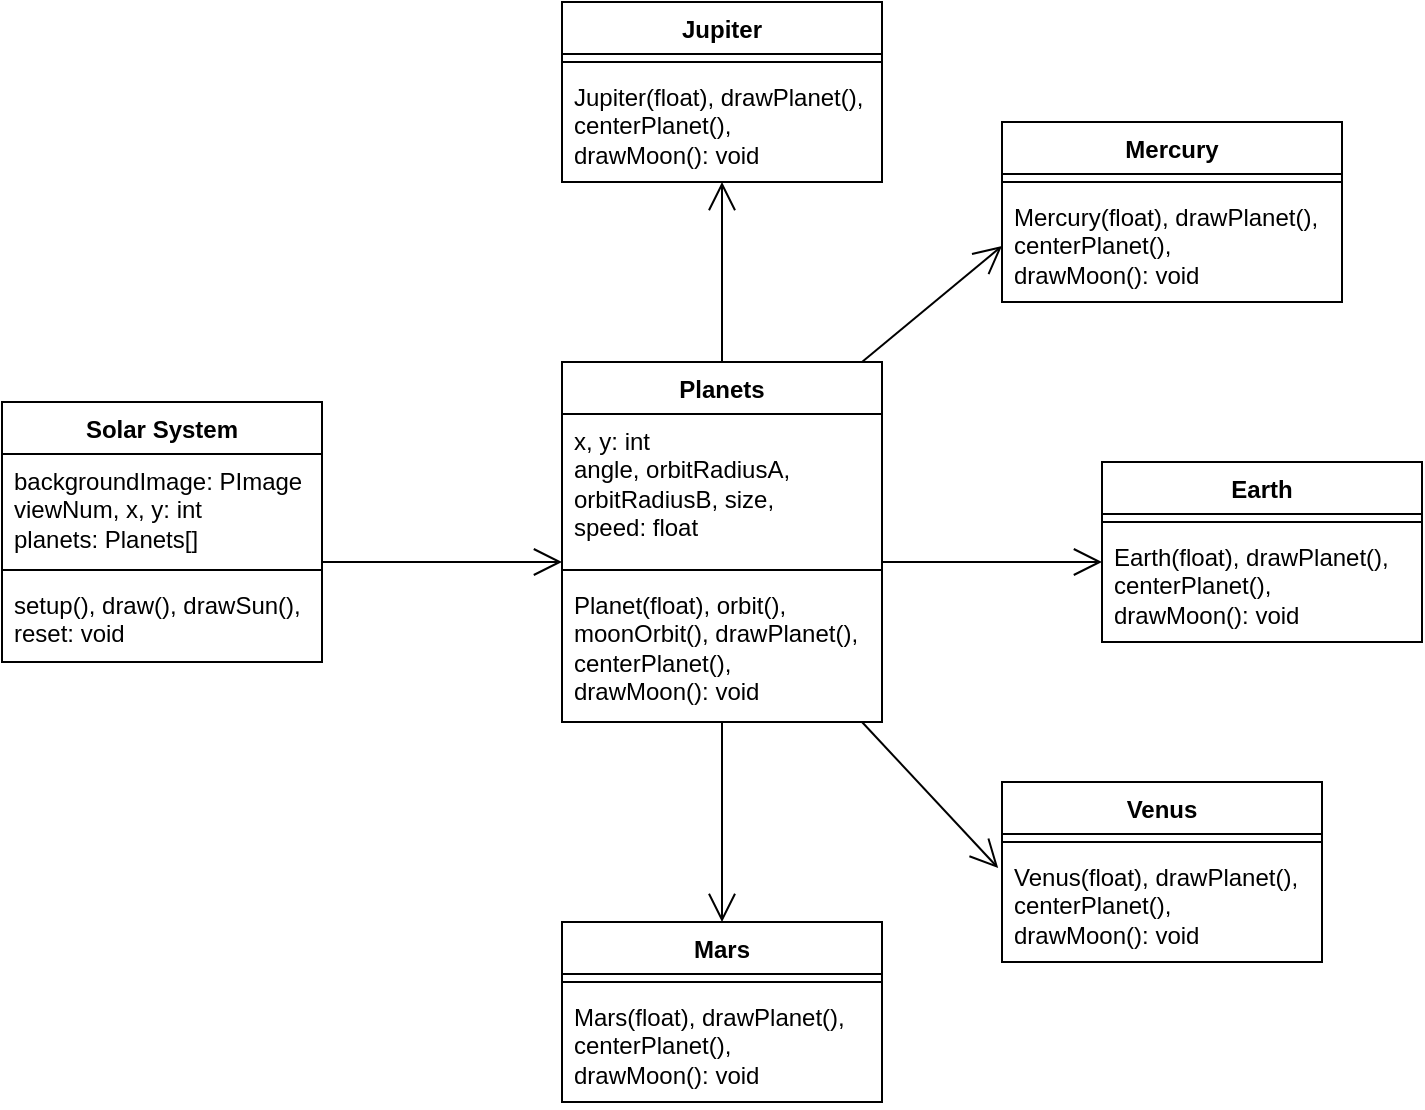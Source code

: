 <mxfile version="21.3.2" type="github">
  <diagram name="Page-1" id="xbVgbGlTYl8TZa3BJSAl">
    <mxGraphModel dx="1050" dy="573" grid="1" gridSize="10" guides="1" tooltips="1" connect="1" arrows="1" fold="1" page="1" pageScale="1" pageWidth="850" pageHeight="1100" math="0" shadow="0">
      <root>
        <mxCell id="0" />
        <mxCell id="1" parent="0" />
        <mxCell id="tuHTr1GuAD5cTpXDCdPZ-1" value="Solar System" style="swimlane;fontStyle=1;align=center;verticalAlign=top;childLayout=stackLayout;horizontal=1;startSize=26;horizontalStack=0;resizeParent=1;resizeParentMax=0;resizeLast=0;collapsible=1;marginBottom=0;whiteSpace=wrap;html=1;" parent="1" vertex="1">
          <mxGeometry x="80" y="360" width="160" height="130" as="geometry" />
        </mxCell>
        <mxCell id="tuHTr1GuAD5cTpXDCdPZ-2" value="backgroundImage: PImage&lt;br&gt;viewNum, x, y: int&lt;br&gt;planets: Planets[]&lt;br&gt;" style="text;strokeColor=none;fillColor=none;align=left;verticalAlign=top;spacingLeft=4;spacingRight=4;overflow=hidden;rotatable=0;points=[[0,0.5],[1,0.5]];portConstraint=eastwest;whiteSpace=wrap;html=1;" parent="tuHTr1GuAD5cTpXDCdPZ-1" vertex="1">
          <mxGeometry y="26" width="160" height="54" as="geometry" />
        </mxCell>
        <mxCell id="tuHTr1GuAD5cTpXDCdPZ-3" value="" style="line;strokeWidth=1;fillColor=none;align=left;verticalAlign=middle;spacingTop=-1;spacingLeft=3;spacingRight=3;rotatable=0;labelPosition=right;points=[];portConstraint=eastwest;strokeColor=inherit;" parent="tuHTr1GuAD5cTpXDCdPZ-1" vertex="1">
          <mxGeometry y="80" width="160" height="8" as="geometry" />
        </mxCell>
        <mxCell id="tuHTr1GuAD5cTpXDCdPZ-4" value="setup(), draw(), drawSun(), reset: void" style="text;strokeColor=none;fillColor=none;align=left;verticalAlign=top;spacingLeft=4;spacingRight=4;overflow=hidden;rotatable=0;points=[[0,0.5],[1,0.5]];portConstraint=eastwest;whiteSpace=wrap;html=1;" parent="tuHTr1GuAD5cTpXDCdPZ-1" vertex="1">
          <mxGeometry y="88" width="160" height="42" as="geometry" />
        </mxCell>
        <mxCell id="tuHTr1GuAD5cTpXDCdPZ-7" value="" style="endArrow=open;endFill=1;endSize=12;html=1;rounded=0;" parent="1" edge="1">
          <mxGeometry width="160" relative="1" as="geometry">
            <mxPoint x="240" y="440" as="sourcePoint" />
            <mxPoint x="360" y="440" as="targetPoint" />
          </mxGeometry>
        </mxCell>
        <mxCell id="tuHTr1GuAD5cTpXDCdPZ-8" value="Planets" style="swimlane;fontStyle=1;align=center;verticalAlign=top;childLayout=stackLayout;horizontal=1;startSize=26;horizontalStack=0;resizeParent=1;resizeParentMax=0;resizeLast=0;collapsible=1;marginBottom=0;whiteSpace=wrap;html=1;" parent="1" vertex="1">
          <mxGeometry x="360" y="340" width="160" height="180" as="geometry" />
        </mxCell>
        <mxCell id="tuHTr1GuAD5cTpXDCdPZ-32" value="" style="endArrow=open;endFill=1;endSize=12;html=1;rounded=0;entryX=0;entryY=0.5;entryDx=0;entryDy=0;" parent="tuHTr1GuAD5cTpXDCdPZ-8" target="tuHTr1GuAD5cTpXDCdPZ-28" edge="1">
          <mxGeometry width="160" relative="1" as="geometry">
            <mxPoint x="150" as="sourcePoint" />
            <mxPoint x="310" as="targetPoint" />
          </mxGeometry>
        </mxCell>
        <mxCell id="tuHTr1GuAD5cTpXDCdPZ-9" value="x, y: int&lt;br&gt;angle, orbitRadiusA, orbitRadiusB, size, &lt;br&gt;speed: float&lt;br&gt;" style="text;strokeColor=none;fillColor=none;align=left;verticalAlign=top;spacingLeft=4;spacingRight=4;overflow=hidden;rotatable=0;points=[[0,0.5],[1,0.5]];portConstraint=eastwest;whiteSpace=wrap;html=1;" parent="tuHTr1GuAD5cTpXDCdPZ-8" vertex="1">
          <mxGeometry y="26" width="160" height="74" as="geometry" />
        </mxCell>
        <mxCell id="tuHTr1GuAD5cTpXDCdPZ-10" value="" style="line;strokeWidth=1;fillColor=none;align=left;verticalAlign=middle;spacingTop=-1;spacingLeft=3;spacingRight=3;rotatable=0;labelPosition=right;points=[];portConstraint=eastwest;strokeColor=inherit;" parent="tuHTr1GuAD5cTpXDCdPZ-8" vertex="1">
          <mxGeometry y="100" width="160" height="8" as="geometry" />
        </mxCell>
        <mxCell id="tuHTr1GuAD5cTpXDCdPZ-11" value="Planet(float), orbit(), moonOrbit(), drawPlanet(), centerPlanet(), &lt;br&gt;drawMoon(): void" style="text;strokeColor=none;fillColor=none;align=left;verticalAlign=top;spacingLeft=4;spacingRight=4;overflow=hidden;rotatable=0;points=[[0,0.5],[1,0.5]];portConstraint=eastwest;whiteSpace=wrap;html=1;" parent="tuHTr1GuAD5cTpXDCdPZ-8" vertex="1">
          <mxGeometry y="108" width="160" height="72" as="geometry" />
        </mxCell>
        <mxCell id="tuHTr1GuAD5cTpXDCdPZ-12" value="" style="endArrow=open;endFill=1;endSize=12;html=1;rounded=0;" parent="1" edge="1">
          <mxGeometry width="160" relative="1" as="geometry">
            <mxPoint x="520" y="440" as="sourcePoint" />
            <mxPoint x="630" y="440" as="targetPoint" />
          </mxGeometry>
        </mxCell>
        <mxCell id="tuHTr1GuAD5cTpXDCdPZ-13" value="Earth" style="swimlane;fontStyle=1;align=center;verticalAlign=top;childLayout=stackLayout;horizontal=1;startSize=26;horizontalStack=0;resizeParent=1;resizeParentMax=0;resizeLast=0;collapsible=1;marginBottom=0;whiteSpace=wrap;html=1;" parent="1" vertex="1">
          <mxGeometry x="630" y="390" width="160" height="90" as="geometry" />
        </mxCell>
        <mxCell id="tuHTr1GuAD5cTpXDCdPZ-15" value="" style="line;strokeWidth=1;fillColor=none;align=left;verticalAlign=middle;spacingTop=-1;spacingLeft=3;spacingRight=3;rotatable=0;labelPosition=right;points=[];portConstraint=eastwest;strokeColor=inherit;" parent="tuHTr1GuAD5cTpXDCdPZ-13" vertex="1">
          <mxGeometry y="26" width="160" height="8" as="geometry" />
        </mxCell>
        <mxCell id="tuHTr1GuAD5cTpXDCdPZ-16" value="Earth(float), drawPlanet(), centerPlanet(),&lt;br style=&quot;border-color: var(--border-color);&quot;&gt;drawMoon(): void" style="text;strokeColor=none;fillColor=none;align=left;verticalAlign=top;spacingLeft=4;spacingRight=4;overflow=hidden;rotatable=0;points=[[0,0.5],[1,0.5]];portConstraint=eastwest;whiteSpace=wrap;html=1;" parent="tuHTr1GuAD5cTpXDCdPZ-13" vertex="1">
          <mxGeometry y="34" width="160" height="56" as="geometry" />
        </mxCell>
        <mxCell id="tuHTr1GuAD5cTpXDCdPZ-17" value="" style="endArrow=open;endFill=1;endSize=12;html=1;rounded=0;exitX=0.5;exitY=0;exitDx=0;exitDy=0;" parent="1" source="tuHTr1GuAD5cTpXDCdPZ-8" edge="1">
          <mxGeometry width="160" relative="1" as="geometry">
            <mxPoint x="430" y="330" as="sourcePoint" />
            <mxPoint x="440" y="250" as="targetPoint" />
          </mxGeometry>
        </mxCell>
        <mxCell id="tuHTr1GuAD5cTpXDCdPZ-18" value="Jupiter" style="swimlane;fontStyle=1;align=center;verticalAlign=top;childLayout=stackLayout;horizontal=1;startSize=26;horizontalStack=0;resizeParent=1;resizeParentMax=0;resizeLast=0;collapsible=1;marginBottom=0;whiteSpace=wrap;html=1;" parent="1" vertex="1">
          <mxGeometry x="360" y="160" width="160" height="90" as="geometry" />
        </mxCell>
        <mxCell id="tuHTr1GuAD5cTpXDCdPZ-20" value="" style="line;strokeWidth=1;fillColor=none;align=left;verticalAlign=middle;spacingTop=-1;spacingLeft=3;spacingRight=3;rotatable=0;labelPosition=right;points=[];portConstraint=eastwest;strokeColor=inherit;" parent="tuHTr1GuAD5cTpXDCdPZ-18" vertex="1">
          <mxGeometry y="26" width="160" height="8" as="geometry" />
        </mxCell>
        <mxCell id="tuHTr1GuAD5cTpXDCdPZ-21" value="Jupiter(float), drawPlanet(), centerPlanet(),&lt;br style=&quot;border-color: var(--border-color);&quot;&gt;drawMoon(): void" style="text;strokeColor=none;fillColor=none;align=left;verticalAlign=top;spacingLeft=4;spacingRight=4;overflow=hidden;rotatable=0;points=[[0,0.5],[1,0.5]];portConstraint=eastwest;whiteSpace=wrap;html=1;" parent="tuHTr1GuAD5cTpXDCdPZ-18" vertex="1">
          <mxGeometry y="34" width="160" height="56" as="geometry" />
        </mxCell>
        <mxCell id="tuHTr1GuAD5cTpXDCdPZ-22" value="Mars" style="swimlane;fontStyle=1;align=center;verticalAlign=top;childLayout=stackLayout;horizontal=1;startSize=26;horizontalStack=0;resizeParent=1;resizeParentMax=0;resizeLast=0;collapsible=1;marginBottom=0;whiteSpace=wrap;html=1;" parent="1" vertex="1">
          <mxGeometry x="360" y="620" width="160" height="90" as="geometry" />
        </mxCell>
        <mxCell id="tuHTr1GuAD5cTpXDCdPZ-23" value="" style="line;strokeWidth=1;fillColor=none;align=left;verticalAlign=middle;spacingTop=-1;spacingLeft=3;spacingRight=3;rotatable=0;labelPosition=right;points=[];portConstraint=eastwest;strokeColor=inherit;" parent="tuHTr1GuAD5cTpXDCdPZ-22" vertex="1">
          <mxGeometry y="26" width="160" height="8" as="geometry" />
        </mxCell>
        <mxCell id="tuHTr1GuAD5cTpXDCdPZ-24" value="Mars(float), drawPlanet(), centerPlanet(),&lt;br style=&quot;border-color: var(--border-color);&quot;&gt;drawMoon(): void" style="text;strokeColor=none;fillColor=none;align=left;verticalAlign=top;spacingLeft=4;spacingRight=4;overflow=hidden;rotatable=0;points=[[0,0.5],[1,0.5]];portConstraint=eastwest;whiteSpace=wrap;html=1;" parent="tuHTr1GuAD5cTpXDCdPZ-22" vertex="1">
          <mxGeometry y="34" width="160" height="56" as="geometry" />
        </mxCell>
        <mxCell id="tuHTr1GuAD5cTpXDCdPZ-25" value="" style="endArrow=open;endFill=1;endSize=12;html=1;rounded=0;entryX=0.5;entryY=0;entryDx=0;entryDy=0;" parent="1" target="tuHTr1GuAD5cTpXDCdPZ-22" edge="1">
          <mxGeometry width="160" relative="1" as="geometry">
            <mxPoint x="440" y="520" as="sourcePoint" />
            <mxPoint x="580" y="540" as="targetPoint" />
          </mxGeometry>
        </mxCell>
        <mxCell id="tuHTr1GuAD5cTpXDCdPZ-26" value="Mercury" style="swimlane;fontStyle=1;align=center;verticalAlign=top;childLayout=stackLayout;horizontal=1;startSize=26;horizontalStack=0;resizeParent=1;resizeParentMax=0;resizeLast=0;collapsible=1;marginBottom=0;whiteSpace=wrap;html=1;" parent="1" vertex="1">
          <mxGeometry x="580" y="220" width="170" height="90" as="geometry" />
        </mxCell>
        <mxCell id="tuHTr1GuAD5cTpXDCdPZ-27" value="" style="line;strokeWidth=1;fillColor=none;align=left;verticalAlign=middle;spacingTop=-1;spacingLeft=3;spacingRight=3;rotatable=0;labelPosition=right;points=[];portConstraint=eastwest;strokeColor=inherit;" parent="tuHTr1GuAD5cTpXDCdPZ-26" vertex="1">
          <mxGeometry y="26" width="170" height="8" as="geometry" />
        </mxCell>
        <mxCell id="tuHTr1GuAD5cTpXDCdPZ-28" value="Mercury(float), drawPlanet(), centerPlanet(),&lt;br style=&quot;border-color: var(--border-color);&quot;&gt;drawMoon(): void" style="text;strokeColor=none;fillColor=none;align=left;verticalAlign=top;spacingLeft=4;spacingRight=4;overflow=hidden;rotatable=0;points=[[0,0.5],[1,0.5]];portConstraint=eastwest;whiteSpace=wrap;html=1;" parent="tuHTr1GuAD5cTpXDCdPZ-26" vertex="1">
          <mxGeometry y="34" width="170" height="56" as="geometry" />
        </mxCell>
        <mxCell id="tuHTr1GuAD5cTpXDCdPZ-29" value="Venus" style="swimlane;fontStyle=1;align=center;verticalAlign=top;childLayout=stackLayout;horizontal=1;startSize=26;horizontalStack=0;resizeParent=1;resizeParentMax=0;resizeLast=0;collapsible=1;marginBottom=0;whiteSpace=wrap;html=1;" parent="1" vertex="1">
          <mxGeometry x="580" y="550" width="160" height="90" as="geometry" />
        </mxCell>
        <mxCell id="tuHTr1GuAD5cTpXDCdPZ-30" value="" style="line;strokeWidth=1;fillColor=none;align=left;verticalAlign=middle;spacingTop=-1;spacingLeft=3;spacingRight=3;rotatable=0;labelPosition=right;points=[];portConstraint=eastwest;strokeColor=inherit;" parent="tuHTr1GuAD5cTpXDCdPZ-29" vertex="1">
          <mxGeometry y="26" width="160" height="8" as="geometry" />
        </mxCell>
        <mxCell id="tuHTr1GuAD5cTpXDCdPZ-31" value="Venus(float), drawPlanet(), centerPlanet(),&lt;br style=&quot;border-color: var(--border-color);&quot;&gt;drawMoon(): void" style="text;strokeColor=none;fillColor=none;align=left;verticalAlign=top;spacingLeft=4;spacingRight=4;overflow=hidden;rotatable=0;points=[[0,0.5],[1,0.5]];portConstraint=eastwest;whiteSpace=wrap;html=1;" parent="tuHTr1GuAD5cTpXDCdPZ-29" vertex="1">
          <mxGeometry y="34" width="160" height="56" as="geometry" />
        </mxCell>
        <mxCell id="tuHTr1GuAD5cTpXDCdPZ-33" value="" style="endArrow=open;endFill=1;endSize=12;html=1;rounded=0;entryX=-0.012;entryY=0.161;entryDx=0;entryDy=0;entryPerimeter=0;" parent="1" target="tuHTr1GuAD5cTpXDCdPZ-31" edge="1">
          <mxGeometry width="160" relative="1" as="geometry">
            <mxPoint x="510" y="520" as="sourcePoint" />
            <mxPoint x="670" y="520" as="targetPoint" />
          </mxGeometry>
        </mxCell>
      </root>
    </mxGraphModel>
  </diagram>
</mxfile>
